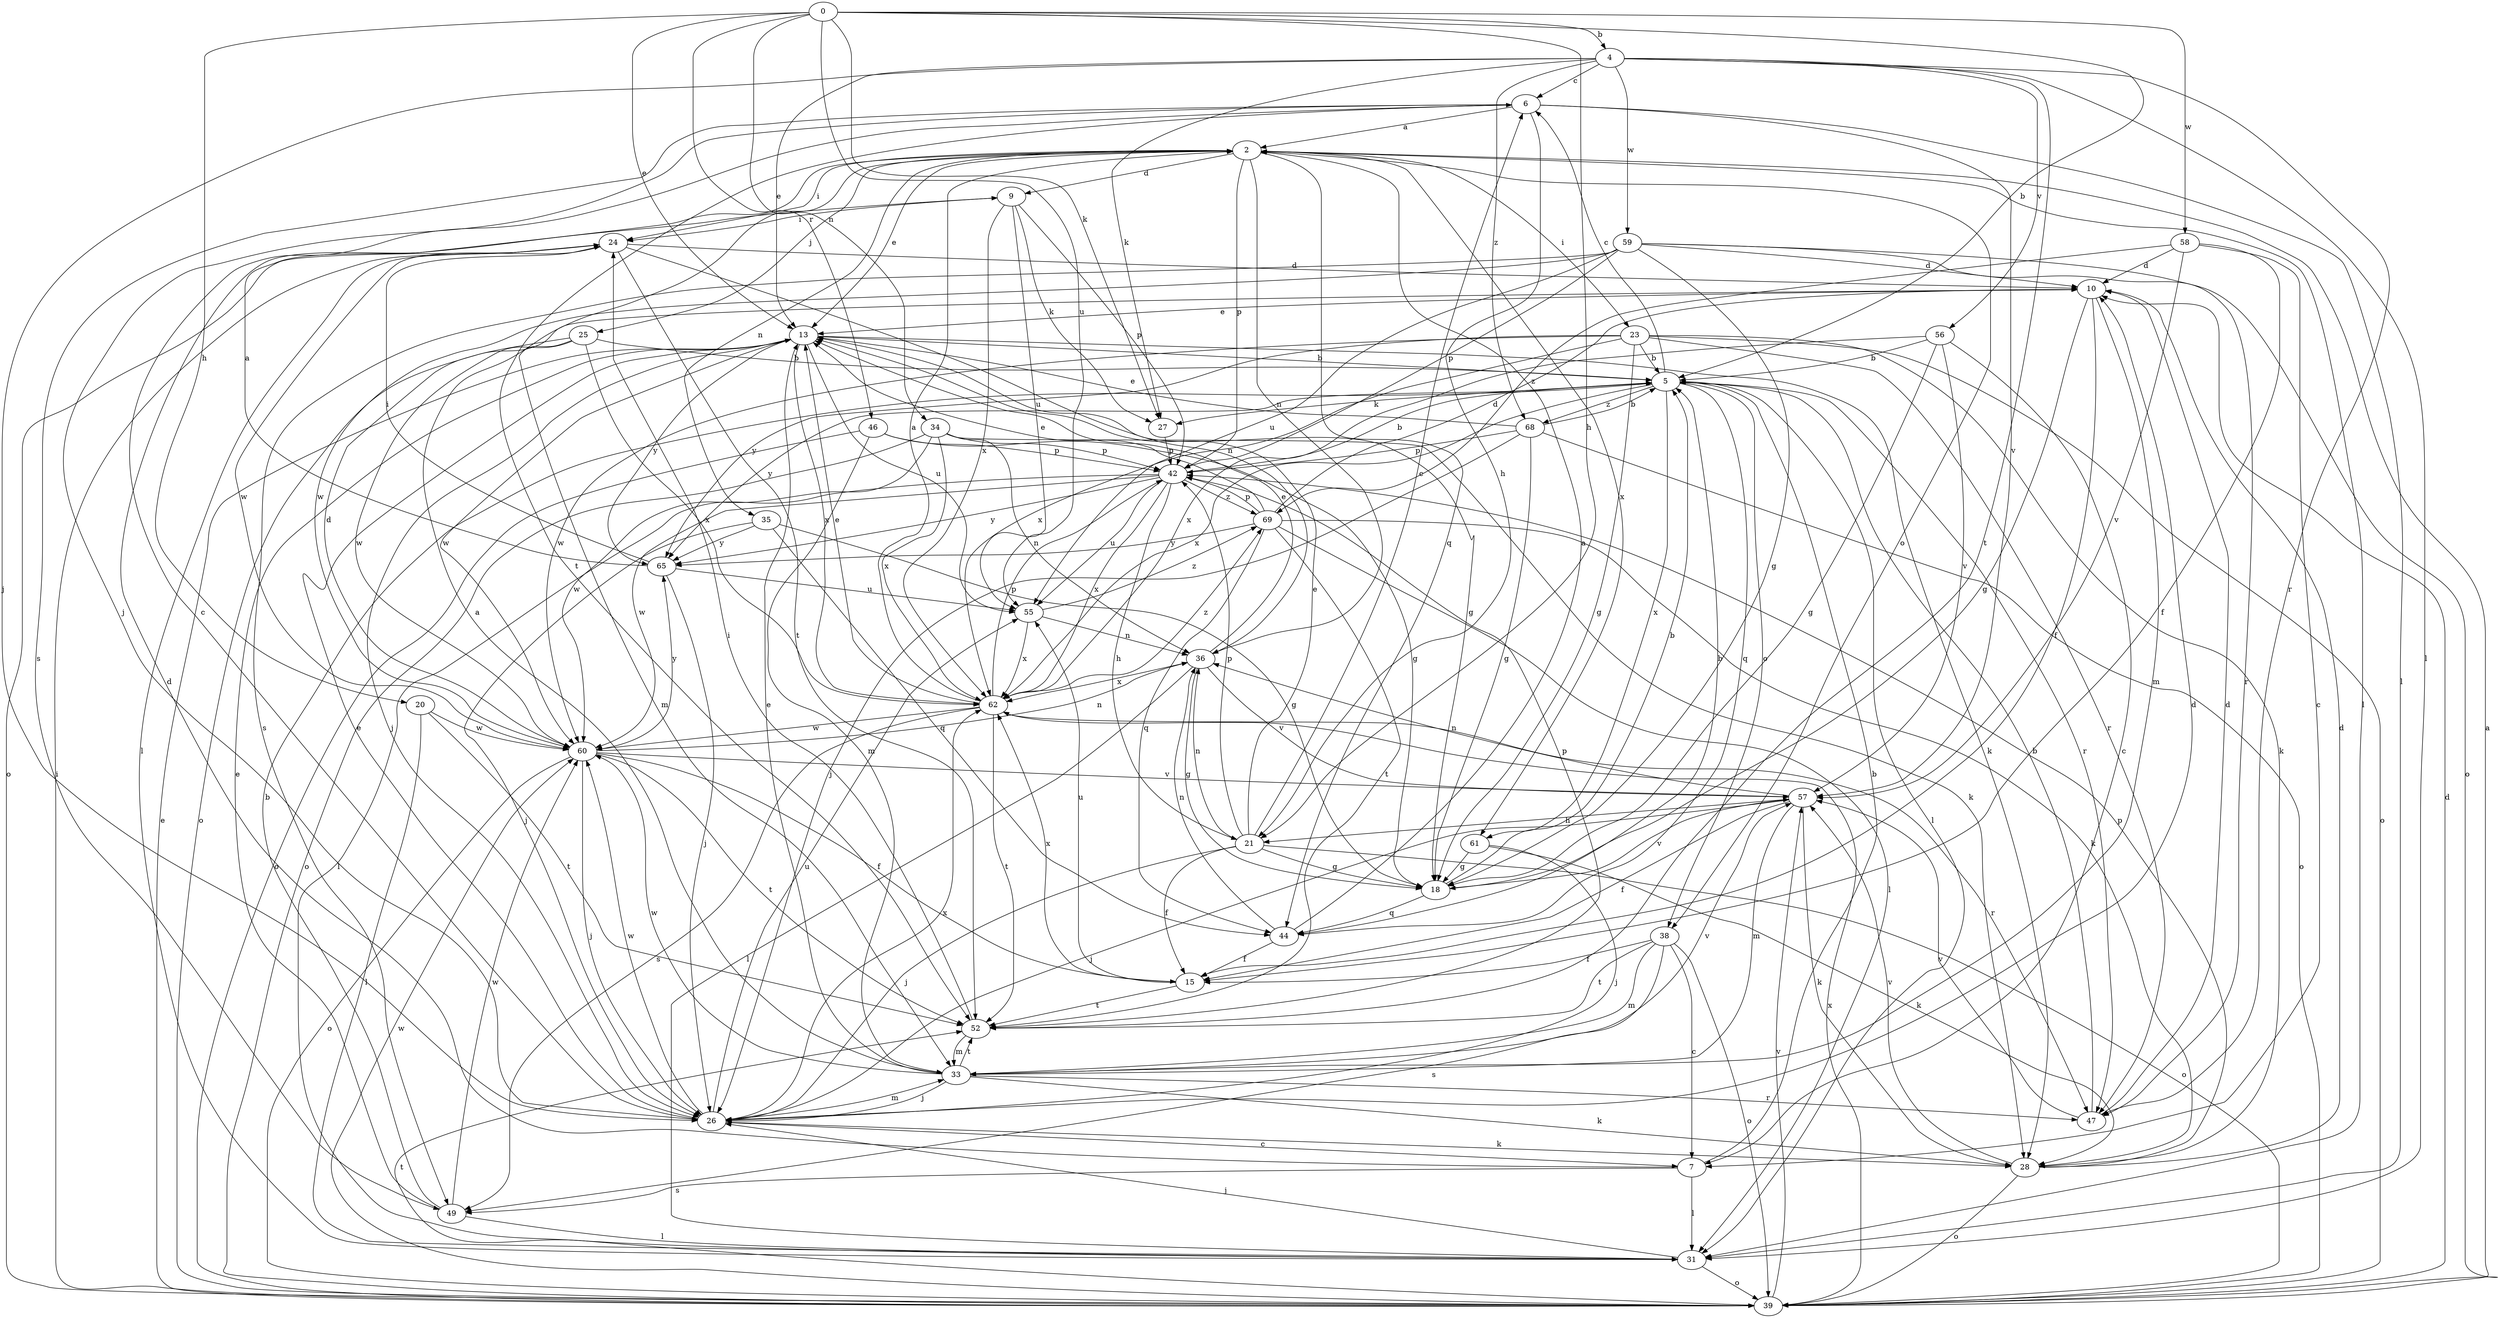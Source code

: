 strict digraph  {
0;
2;
4;
5;
6;
7;
9;
10;
13;
15;
18;
20;
21;
23;
24;
25;
26;
27;
28;
31;
33;
34;
35;
36;
38;
39;
42;
44;
46;
47;
49;
52;
55;
56;
57;
58;
59;
60;
61;
62;
65;
68;
69;
0 -> 4  [label=b];
0 -> 5  [label=b];
0 -> 13  [label=e];
0 -> 20  [label=h];
0 -> 21  [label=h];
0 -> 27  [label=k];
0 -> 34  [label=n];
0 -> 46  [label=r];
0 -> 55  [label=u];
0 -> 58  [label=w];
2 -> 9  [label=d];
2 -> 13  [label=e];
2 -> 23  [label=i];
2 -> 24  [label=i];
2 -> 25  [label=j];
2 -> 31  [label=l];
2 -> 35  [label=n];
2 -> 36  [label=n];
2 -> 38  [label=o];
2 -> 42  [label=p];
2 -> 44  [label=q];
2 -> 61  [label=x];
4 -> 6  [label=c];
4 -> 13  [label=e];
4 -> 26  [label=j];
4 -> 27  [label=k];
4 -> 31  [label=l];
4 -> 47  [label=r];
4 -> 52  [label=t];
4 -> 56  [label=v];
4 -> 59  [label=w];
4 -> 68  [label=z];
5 -> 6  [label=c];
5 -> 27  [label=k];
5 -> 31  [label=l];
5 -> 38  [label=o];
5 -> 44  [label=q];
5 -> 47  [label=r];
5 -> 61  [label=x];
5 -> 62  [label=x];
5 -> 65  [label=y];
5 -> 68  [label=z];
6 -> 2  [label=a];
6 -> 21  [label=h];
6 -> 26  [label=j];
6 -> 31  [label=l];
6 -> 49  [label=s];
6 -> 52  [label=t];
6 -> 57  [label=v];
7 -> 5  [label=b];
7 -> 9  [label=d];
7 -> 31  [label=l];
7 -> 49  [label=s];
9 -> 24  [label=i];
9 -> 27  [label=k];
9 -> 42  [label=p];
9 -> 55  [label=u];
9 -> 62  [label=x];
10 -> 13  [label=e];
10 -> 15  [label=f];
10 -> 18  [label=g];
10 -> 33  [label=m];
13 -> 5  [label=b];
13 -> 18  [label=g];
13 -> 26  [label=j];
13 -> 28  [label=k];
13 -> 55  [label=u];
13 -> 60  [label=w];
13 -> 62  [label=x];
13 -> 65  [label=y];
15 -> 52  [label=t];
15 -> 55  [label=u];
15 -> 62  [label=x];
18 -> 5  [label=b];
18 -> 44  [label=q];
18 -> 57  [label=v];
20 -> 31  [label=l];
20 -> 52  [label=t];
20 -> 60  [label=w];
21 -> 6  [label=c];
21 -> 13  [label=e];
21 -> 15  [label=f];
21 -> 18  [label=g];
21 -> 26  [label=j];
21 -> 36  [label=n];
21 -> 39  [label=o];
21 -> 42  [label=p];
23 -> 5  [label=b];
23 -> 18  [label=g];
23 -> 28  [label=k];
23 -> 39  [label=o];
23 -> 47  [label=r];
23 -> 60  [label=w];
23 -> 62  [label=x];
23 -> 65  [label=y];
24 -> 10  [label=d];
24 -> 31  [label=l];
24 -> 36  [label=n];
24 -> 39  [label=o];
24 -> 52  [label=t];
24 -> 60  [label=w];
25 -> 5  [label=b];
25 -> 33  [label=m];
25 -> 39  [label=o];
25 -> 60  [label=w];
25 -> 62  [label=x];
26 -> 6  [label=c];
26 -> 7  [label=c];
26 -> 10  [label=d];
26 -> 13  [label=e];
26 -> 28  [label=k];
26 -> 33  [label=m];
26 -> 55  [label=u];
26 -> 60  [label=w];
26 -> 62  [label=x];
27 -> 42  [label=p];
28 -> 10  [label=d];
28 -> 39  [label=o];
28 -> 42  [label=p];
28 -> 57  [label=v];
31 -> 26  [label=j];
31 -> 39  [label=o];
33 -> 2  [label=a];
33 -> 13  [label=e];
33 -> 26  [label=j];
33 -> 28  [label=k];
33 -> 47  [label=r];
33 -> 52  [label=t];
33 -> 57  [label=v];
33 -> 60  [label=w];
34 -> 28  [label=k];
34 -> 36  [label=n];
34 -> 39  [label=o];
34 -> 42  [label=p];
34 -> 60  [label=w];
34 -> 62  [label=x];
35 -> 18  [label=g];
35 -> 26  [label=j];
35 -> 44  [label=q];
35 -> 65  [label=y];
36 -> 13  [label=e];
36 -> 18  [label=g];
36 -> 31  [label=l];
36 -> 57  [label=v];
36 -> 62  [label=x];
38 -> 7  [label=c];
38 -> 15  [label=f];
38 -> 33  [label=m];
38 -> 39  [label=o];
38 -> 49  [label=s];
38 -> 52  [label=t];
39 -> 2  [label=a];
39 -> 10  [label=d];
39 -> 13  [label=e];
39 -> 24  [label=i];
39 -> 52  [label=t];
39 -> 57  [label=v];
39 -> 60  [label=w];
39 -> 62  [label=x];
42 -> 5  [label=b];
42 -> 21  [label=h];
42 -> 31  [label=l];
42 -> 55  [label=u];
42 -> 60  [label=w];
42 -> 62  [label=x];
42 -> 65  [label=y];
42 -> 69  [label=z];
44 -> 2  [label=a];
44 -> 5  [label=b];
44 -> 15  [label=f];
44 -> 36  [label=n];
46 -> 18  [label=g];
46 -> 33  [label=m];
46 -> 39  [label=o];
46 -> 42  [label=p];
47 -> 5  [label=b];
47 -> 10  [label=d];
47 -> 57  [label=v];
49 -> 5  [label=b];
49 -> 13  [label=e];
49 -> 31  [label=l];
49 -> 60  [label=w];
52 -> 24  [label=i];
52 -> 33  [label=m];
52 -> 42  [label=p];
55 -> 36  [label=n];
55 -> 62  [label=x];
55 -> 69  [label=z];
56 -> 5  [label=b];
56 -> 7  [label=c];
56 -> 18  [label=g];
56 -> 57  [label=v];
56 -> 62  [label=x];
57 -> 15  [label=f];
57 -> 21  [label=h];
57 -> 26  [label=j];
57 -> 28  [label=k];
57 -> 33  [label=m];
57 -> 36  [label=n];
58 -> 7  [label=c];
58 -> 10  [label=d];
58 -> 15  [label=f];
58 -> 57  [label=v];
58 -> 69  [label=z];
59 -> 10  [label=d];
59 -> 18  [label=g];
59 -> 39  [label=o];
59 -> 42  [label=p];
59 -> 47  [label=r];
59 -> 49  [label=s];
59 -> 55  [label=u];
59 -> 60  [label=w];
60 -> 10  [label=d];
60 -> 15  [label=f];
60 -> 26  [label=j];
60 -> 36  [label=n];
60 -> 39  [label=o];
60 -> 52  [label=t];
60 -> 57  [label=v];
60 -> 65  [label=y];
61 -> 18  [label=g];
61 -> 26  [label=j];
61 -> 28  [label=k];
62 -> 2  [label=a];
62 -> 13  [label=e];
62 -> 42  [label=p];
62 -> 47  [label=r];
62 -> 49  [label=s];
62 -> 52  [label=t];
62 -> 60  [label=w];
62 -> 69  [label=z];
65 -> 2  [label=a];
65 -> 24  [label=i];
65 -> 26  [label=j];
65 -> 55  [label=u];
68 -> 5  [label=b];
68 -> 13  [label=e];
68 -> 18  [label=g];
68 -> 26  [label=j];
68 -> 39  [label=o];
68 -> 42  [label=p];
69 -> 10  [label=d];
69 -> 13  [label=e];
69 -> 28  [label=k];
69 -> 31  [label=l];
69 -> 42  [label=p];
69 -> 44  [label=q];
69 -> 52  [label=t];
69 -> 65  [label=y];
}
